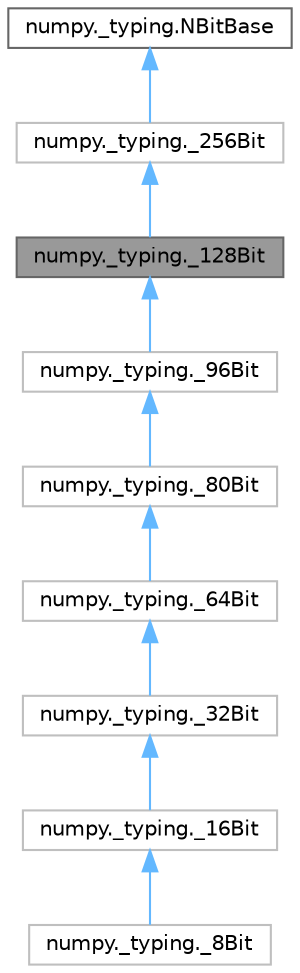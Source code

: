 digraph "numpy._typing._128Bit"
{
 // LATEX_PDF_SIZE
  bgcolor="transparent";
  edge [fontname=Helvetica,fontsize=10,labelfontname=Helvetica,labelfontsize=10];
  node [fontname=Helvetica,fontsize=10,shape=box,height=0.2,width=0.4];
  Node1 [id="Node000001",label="numpy._typing._128Bit",height=0.2,width=0.4,color="gray40", fillcolor="grey60", style="filled", fontcolor="black",tooltip=" "];
  Node2 -> Node1 [id="edge1_Node000001_Node000002",dir="back",color="steelblue1",style="solid",tooltip=" "];
  Node2 [id="Node000002",label="numpy._typing._256Bit",height=0.2,width=0.4,color="grey75", fillcolor="white", style="filled",URL="$d9/d25/classnumpy_1_1__typing_1_1__256Bit.html",tooltip=" "];
  Node3 -> Node2 [id="edge2_Node000002_Node000003",dir="back",color="steelblue1",style="solid",tooltip=" "];
  Node3 [id="Node000003",label="numpy._typing.NBitBase",height=0.2,width=0.4,color="gray40", fillcolor="white", style="filled",URL="$dd/d5a/classnumpy_1_1__typing_1_1NBitBase.html",tooltip=" "];
  Node1 -> Node4 [id="edge3_Node000001_Node000004",dir="back",color="steelblue1",style="solid",tooltip=" "];
  Node4 [id="Node000004",label="numpy._typing._96Bit",height=0.2,width=0.4,color="grey75", fillcolor="white", style="filled",URL="$d8/dcd/classnumpy_1_1__typing_1_1__96Bit.html",tooltip=" "];
  Node4 -> Node5 [id="edge4_Node000004_Node000005",dir="back",color="steelblue1",style="solid",tooltip=" "];
  Node5 [id="Node000005",label="numpy._typing._80Bit",height=0.2,width=0.4,color="grey75", fillcolor="white", style="filled",URL="$d4/dac/classnumpy_1_1__typing_1_1__80Bit.html",tooltip=" "];
  Node5 -> Node6 [id="edge5_Node000005_Node000006",dir="back",color="steelblue1",style="solid",tooltip=" "];
  Node6 [id="Node000006",label="numpy._typing._64Bit",height=0.2,width=0.4,color="grey75", fillcolor="white", style="filled",URL="$d0/dd5/classnumpy_1_1__typing_1_1__64Bit.html",tooltip=" "];
  Node6 -> Node7 [id="edge6_Node000006_Node000007",dir="back",color="steelblue1",style="solid",tooltip=" "];
  Node7 [id="Node000007",label="numpy._typing._32Bit",height=0.2,width=0.4,color="grey75", fillcolor="white", style="filled",URL="$d8/df8/classnumpy_1_1__typing_1_1__32Bit.html",tooltip=" "];
  Node7 -> Node8 [id="edge7_Node000007_Node000008",dir="back",color="steelblue1",style="solid",tooltip=" "];
  Node8 [id="Node000008",label="numpy._typing._16Bit",height=0.2,width=0.4,color="grey75", fillcolor="white", style="filled",URL="$db/d0a/classnumpy_1_1__typing_1_1__16Bit.html",tooltip=" "];
  Node8 -> Node9 [id="edge8_Node000008_Node000009",dir="back",color="steelblue1",style="solid",tooltip=" "];
  Node9 [id="Node000009",label="numpy._typing._8Bit",height=0.2,width=0.4,color="grey75", fillcolor="white", style="filled",URL="$d3/d44/classnumpy_1_1__typing_1_1__8Bit.html",tooltip=" "];
}
